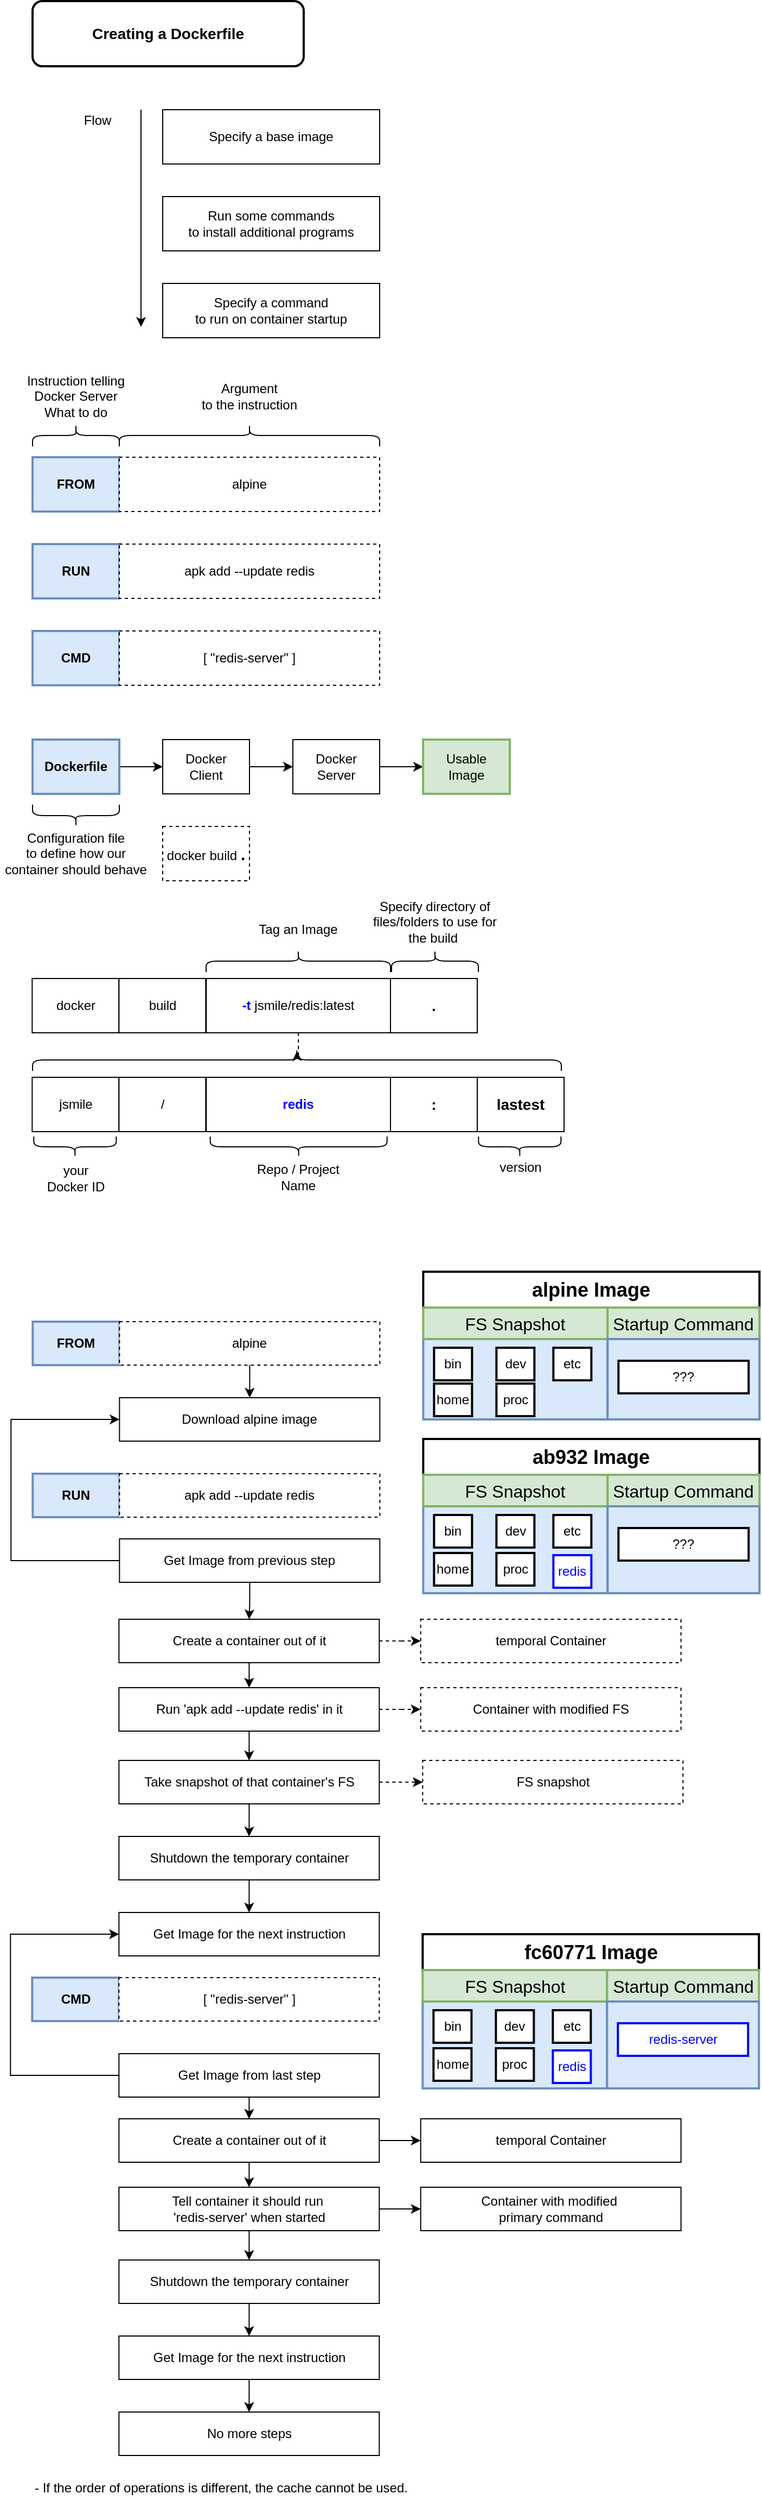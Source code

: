 <mxfile version="12.5.8" type="device"><diagram id="Uy5Cbin3FqZCIpAdYSjc" name="Page-1"><mxGraphModel dx="1436" dy="677" grid="1" gridSize="10" guides="1" tooltips="1" connect="1" arrows="1" fold="1" page="1" pageScale="1" pageWidth="827" pageHeight="1169" math="0" shadow="0"><root><mxCell id="0"/><mxCell id="1" parent="0"/><mxCell id="kt8GUu6DFn0lMNwV5Ej0-1" value="Specify a base image" style="rounded=0;whiteSpace=wrap;html=1;fontSize=12;" vertex="1" parent="1"><mxGeometry x="160" y="120" width="200" height="50" as="geometry"/></mxCell><mxCell id="kt8GUu6DFn0lMNwV5Ej0-2" value="Run some commands &lt;br style=&quot;font-size: 12px;&quot;&gt;to install additional programs" style="rounded=0;whiteSpace=wrap;html=1;fontSize=12;" vertex="1" parent="1"><mxGeometry x="160" y="200" width="200" height="50" as="geometry"/></mxCell><mxCell id="kt8GUu6DFn0lMNwV5Ej0-3" value="Specify a command &lt;br style=&quot;font-size: 12px;&quot;&gt;to run on container startup" style="rounded=0;whiteSpace=wrap;html=1;fontSize=12;" vertex="1" parent="1"><mxGeometry x="160" y="280" width="200" height="50" as="geometry"/></mxCell><mxCell id="kt8GUu6DFn0lMNwV5Ej0-4" value="" style="endArrow=classic;html=1;fontSize=12;" edge="1" parent="1"><mxGeometry width="50" height="50" relative="1" as="geometry"><mxPoint x="140" y="120" as="sourcePoint"/><mxPoint x="140" y="320" as="targetPoint"/></mxGeometry></mxCell><mxCell id="kt8GUu6DFn0lMNwV5Ej0-5" value="Flow" style="text;html=1;strokeColor=none;fillColor=none;align=center;verticalAlign=middle;whiteSpace=wrap;rounded=0;fontSize=12;" vertex="1" parent="1"><mxGeometry x="80" y="120" width="40" height="20" as="geometry"/></mxCell><mxCell id="kt8GUu6DFn0lMNwV5Ej0-7" value="&lt;font style=&quot;font-size: 14px&quot;&gt;&lt;b&gt;Creating a Dockerfile&lt;/b&gt;&lt;/font&gt;" style="rounded=1;whiteSpace=wrap;html=1;strokeWidth=2;" vertex="1" parent="1"><mxGeometry x="40" y="20" width="250" height="60" as="geometry"/></mxCell><mxCell id="kt8GUu6DFn0lMNwV5Ej0-8" value="FROM" style="rounded=0;whiteSpace=wrap;html=1;fontSize=12;fillColor=#dae8fc;strokeColor=#6c8ebf;strokeWidth=2;fontStyle=1" vertex="1" parent="1"><mxGeometry x="40" y="440" width="80" height="50" as="geometry"/></mxCell><mxCell id="kt8GUu6DFn0lMNwV5Ej0-9" value="alpine" style="rounded=0;whiteSpace=wrap;html=1;fontSize=12;dashed=1;" vertex="1" parent="1"><mxGeometry x="120" y="440" width="240" height="50" as="geometry"/></mxCell><mxCell id="kt8GUu6DFn0lMNwV5Ej0-10" value="" style="shape=curlyBracket;whiteSpace=wrap;html=1;rounded=1;strokeWidth=1;fontSize=12;rotation=90;" vertex="1" parent="1"><mxGeometry x="70" y="380" width="20" height="80" as="geometry"/></mxCell><mxCell id="kt8GUu6DFn0lMNwV5Ej0-11" value="Instruction telling Docker Server&lt;br&gt;What to do" style="text;html=1;strokeColor=none;fillColor=none;align=center;verticalAlign=middle;whiteSpace=wrap;rounded=0;fontSize=12;" vertex="1" parent="1"><mxGeometry x="20" y="359" width="120" height="50" as="geometry"/></mxCell><mxCell id="kt8GUu6DFn0lMNwV5Ej0-13" value="" style="shape=curlyBracket;whiteSpace=wrap;html=1;rounded=1;strokeWidth=1;fontSize=12;rotation=90;" vertex="1" parent="1"><mxGeometry x="230" y="300" width="20" height="240" as="geometry"/></mxCell><mxCell id="kt8GUu6DFn0lMNwV5Ej0-14" value="Argument &lt;br&gt;to the instruction" style="text;html=1;strokeColor=none;fillColor=none;align=center;verticalAlign=middle;whiteSpace=wrap;rounded=0;fontSize=12;" vertex="1" parent="1"><mxGeometry x="180" y="359" width="120" height="50" as="geometry"/></mxCell><mxCell id="kt8GUu6DFn0lMNwV5Ej0-15" value="RUN" style="rounded=0;whiteSpace=wrap;html=1;fontSize=12;fillColor=#dae8fc;strokeColor=#6c8ebf;strokeWidth=2;fontStyle=1" vertex="1" parent="1"><mxGeometry x="40" y="520" width="80" height="50" as="geometry"/></mxCell><mxCell id="kt8GUu6DFn0lMNwV5Ej0-16" value="apk add --update redis" style="rounded=0;whiteSpace=wrap;html=1;fontSize=12;dashed=1;" vertex="1" parent="1"><mxGeometry x="120" y="520" width="240" height="50" as="geometry"/></mxCell><mxCell id="kt8GUu6DFn0lMNwV5Ej0-17" value="CMD" style="rounded=0;whiteSpace=wrap;html=1;fontSize=12;fillColor=#dae8fc;strokeColor=#6c8ebf;strokeWidth=2;fontStyle=1" vertex="1" parent="1"><mxGeometry x="40" y="600" width="80" height="50" as="geometry"/></mxCell><mxCell id="kt8GUu6DFn0lMNwV5Ej0-18" value="[ &quot;redis-server&quot; ]" style="rounded=0;whiteSpace=wrap;html=1;fontSize=12;dashed=1;" vertex="1" parent="1"><mxGeometry x="120" y="600" width="240" height="50" as="geometry"/></mxCell><mxCell id="kt8GUu6DFn0lMNwV5Ej0-25" style="edgeStyle=orthogonalEdgeStyle;rounded=0;orthogonalLoop=1;jettySize=auto;html=1;entryX=0;entryY=0.5;entryDx=0;entryDy=0;fontSize=12;" edge="1" parent="1" source="kt8GUu6DFn0lMNwV5Ej0-19" target="kt8GUu6DFn0lMNwV5Ej0-21"><mxGeometry relative="1" as="geometry"/></mxCell><mxCell id="kt8GUu6DFn0lMNwV5Ej0-19" value="Dockerfile" style="rounded=0;whiteSpace=wrap;html=1;fontSize=12;fillColor=#dae8fc;strokeColor=#6c8ebf;strokeWidth=2;fontStyle=1" vertex="1" parent="1"><mxGeometry x="40" y="700" width="80" height="50" as="geometry"/></mxCell><mxCell id="kt8GUu6DFn0lMNwV5Ej0-26" style="edgeStyle=orthogonalEdgeStyle;rounded=0;orthogonalLoop=1;jettySize=auto;html=1;entryX=0;entryY=0.5;entryDx=0;entryDy=0;fontSize=12;" edge="1" parent="1" source="kt8GUu6DFn0lMNwV5Ej0-21" target="kt8GUu6DFn0lMNwV5Ej0-22"><mxGeometry relative="1" as="geometry"/></mxCell><mxCell id="kt8GUu6DFn0lMNwV5Ej0-21" value="Docker&lt;br&gt;Client" style="rounded=0;whiteSpace=wrap;html=1;strokeWidth=1;fontSize=12;" vertex="1" parent="1"><mxGeometry x="160" y="700" width="80" height="50" as="geometry"/></mxCell><mxCell id="kt8GUu6DFn0lMNwV5Ej0-27" style="edgeStyle=orthogonalEdgeStyle;rounded=0;orthogonalLoop=1;jettySize=auto;html=1;entryX=0;entryY=0.5;entryDx=0;entryDy=0;fontSize=12;" edge="1" parent="1" source="kt8GUu6DFn0lMNwV5Ej0-22" target="kt8GUu6DFn0lMNwV5Ej0-23"><mxGeometry relative="1" as="geometry"/></mxCell><mxCell id="kt8GUu6DFn0lMNwV5Ej0-22" value="Docker&lt;br&gt;Server" style="rounded=0;whiteSpace=wrap;html=1;strokeWidth=1;fontSize=12;" vertex="1" parent="1"><mxGeometry x="280" y="700" width="80" height="50" as="geometry"/></mxCell><mxCell id="kt8GUu6DFn0lMNwV5Ej0-23" value="Usable&lt;br&gt;Image" style="rounded=0;whiteSpace=wrap;html=1;strokeWidth=2;fontSize=12;fillColor=#d5e8d4;strokeColor=#82b366;" vertex="1" parent="1"><mxGeometry x="400" y="700" width="80" height="50" as="geometry"/></mxCell><mxCell id="kt8GUu6DFn0lMNwV5Ej0-28" value="" style="shape=curlyBracket;whiteSpace=wrap;html=1;rounded=1;strokeWidth=1;fontSize=12;rotation=-90;" vertex="1" parent="1"><mxGeometry x="70" y="730" width="20" height="80" as="geometry"/></mxCell><mxCell id="kt8GUu6DFn0lMNwV5Ej0-29" value="Configuration file&lt;br&gt;to define how our container should behave" style="text;html=1;strokeColor=none;fillColor=none;align=center;verticalAlign=middle;whiteSpace=wrap;rounded=0;fontSize=12;" vertex="1" parent="1"><mxGeometry x="10" y="780" width="140" height="50" as="geometry"/></mxCell><mxCell id="kt8GUu6DFn0lMNwV5Ej0-30" value="docker build &lt;b&gt;&lt;font style=&quot;font-size: 15px&quot;&gt;.&lt;/font&gt;&lt;/b&gt;" style="rounded=0;whiteSpace=wrap;html=1;fontSize=12;dashed=1;" vertex="1" parent="1"><mxGeometry x="160" y="780" width="80" height="50" as="geometry"/></mxCell><mxCell id="kt8GUu6DFn0lMNwV5Ej0-31" value="FROM" style="rounded=0;whiteSpace=wrap;html=1;fontSize=12;fillColor=#dae8fc;strokeColor=#6c8ebf;strokeWidth=2;fontStyle=1" vertex="1" parent="1"><mxGeometry x="40.17" y="1236" width="80" height="40" as="geometry"/></mxCell><mxCell id="kt8GUu6DFn0lMNwV5Ej0-35" style="edgeStyle=orthogonalEdgeStyle;rounded=0;orthogonalLoop=1;jettySize=auto;html=1;entryX=0.5;entryY=0;entryDx=0;entryDy=0;fontSize=12;" edge="1" parent="1" source="kt8GUu6DFn0lMNwV5Ej0-32" target="kt8GUu6DFn0lMNwV5Ej0-34"><mxGeometry relative="1" as="geometry"/></mxCell><mxCell id="kt8GUu6DFn0lMNwV5Ej0-32" value="alpine" style="rounded=0;whiteSpace=wrap;html=1;fontSize=12;dashed=1;" vertex="1" parent="1"><mxGeometry x="120.17" y="1236" width="240" height="40" as="geometry"/></mxCell><mxCell id="kt8GUu6DFn0lMNwV5Ej0-34" value="Download alpine image" style="rounded=0;whiteSpace=wrap;html=1;fontSize=12;" vertex="1" parent="1"><mxGeometry x="120.17" y="1306" width="240" height="40" as="geometry"/></mxCell><mxCell id="kt8GUu6DFn0lMNwV5Ej0-36" value="RUN" style="rounded=0;whiteSpace=wrap;html=1;fontSize=12;fillColor=#dae8fc;strokeColor=#6c8ebf;strokeWidth=2;fontStyle=1" vertex="1" parent="1"><mxGeometry x="40.17" y="1376" width="80" height="40" as="geometry"/></mxCell><mxCell id="kt8GUu6DFn0lMNwV5Ej0-37" value="apk add --update redis" style="rounded=0;whiteSpace=wrap;html=1;fontSize=12;dashed=1;" vertex="1" parent="1"><mxGeometry x="120.17" y="1376" width="240" height="40" as="geometry"/></mxCell><mxCell id="kt8GUu6DFn0lMNwV5Ej0-40" style="edgeStyle=orthogonalEdgeStyle;rounded=0;orthogonalLoop=1;jettySize=auto;html=1;entryX=0;entryY=0.5;entryDx=0;entryDy=0;fontSize=12;exitX=0;exitY=0.5;exitDx=0;exitDy=0;" edge="1" parent="1" source="kt8GUu6DFn0lMNwV5Ej0-38" target="kt8GUu6DFn0lMNwV5Ej0-34"><mxGeometry relative="1" as="geometry"><Array as="points"><mxPoint x="20.17" y="1456"/><mxPoint x="20.17" y="1326"/></Array></mxGeometry></mxCell><mxCell id="kt8GUu6DFn0lMNwV5Ej0-45" style="edgeStyle=orthogonalEdgeStyle;rounded=0;orthogonalLoop=1;jettySize=auto;html=1;entryX=0.5;entryY=0;entryDx=0;entryDy=0;fontSize=12;" edge="1" parent="1" source="kt8GUu6DFn0lMNwV5Ej0-38" target="kt8GUu6DFn0lMNwV5Ej0-41"><mxGeometry relative="1" as="geometry"/></mxCell><mxCell id="kt8GUu6DFn0lMNwV5Ej0-38" value="Get Image from previous step" style="rounded=0;whiteSpace=wrap;html=1;fontSize=12;" vertex="1" parent="1"><mxGeometry x="120.17" y="1436" width="240" height="40" as="geometry"/></mxCell><mxCell id="kt8GUu6DFn0lMNwV5Ej0-48" style="edgeStyle=orthogonalEdgeStyle;rounded=0;orthogonalLoop=1;jettySize=auto;html=1;entryX=0;entryY=0.5;entryDx=0;entryDy=0;fontSize=12;dashed=1;" edge="1" parent="1" source="kt8GUu6DFn0lMNwV5Ej0-41" target="kt8GUu6DFn0lMNwV5Ej0-42"><mxGeometry relative="1" as="geometry"/></mxCell><mxCell id="kt8GUu6DFn0lMNwV5Ej0-53" style="edgeStyle=orthogonalEdgeStyle;rounded=0;orthogonalLoop=1;jettySize=auto;html=1;entryX=0.5;entryY=0;entryDx=0;entryDy=0;fontSize=12;" edge="1" parent="1" source="kt8GUu6DFn0lMNwV5Ej0-41" target="kt8GUu6DFn0lMNwV5Ej0-46"><mxGeometry relative="1" as="geometry"/></mxCell><mxCell id="kt8GUu6DFn0lMNwV5Ej0-41" value="Create a container out of it" style="rounded=0;whiteSpace=wrap;html=1;fontSize=12;" vertex="1" parent="1"><mxGeometry x="119.67" y="1510" width="240" height="40" as="geometry"/></mxCell><mxCell id="kt8GUu6DFn0lMNwV5Ej0-42" value="temporal Container" style="rounded=0;whiteSpace=wrap;html=1;fontSize=12;dashed=1;" vertex="1" parent="1"><mxGeometry x="397.82" y="1510" width="240" height="40" as="geometry"/></mxCell><mxCell id="kt8GUu6DFn0lMNwV5Ej0-49" style="edgeStyle=orthogonalEdgeStyle;rounded=0;orthogonalLoop=1;jettySize=auto;html=1;entryX=0;entryY=0.5;entryDx=0;entryDy=0;fontSize=12;dashed=1;" edge="1" parent="1" source="kt8GUu6DFn0lMNwV5Ej0-46" target="kt8GUu6DFn0lMNwV5Ej0-47"><mxGeometry relative="1" as="geometry"/></mxCell><mxCell id="kt8GUu6DFn0lMNwV5Ej0-54" style="edgeStyle=orthogonalEdgeStyle;rounded=0;orthogonalLoop=1;jettySize=auto;html=1;entryX=0.5;entryY=0;entryDx=0;entryDy=0;fontSize=12;" edge="1" parent="1" source="kt8GUu6DFn0lMNwV5Ej0-46" target="kt8GUu6DFn0lMNwV5Ej0-50"><mxGeometry relative="1" as="geometry"/></mxCell><mxCell id="kt8GUu6DFn0lMNwV5Ej0-46" value="Run 'apk add --update redis' in it" style="rounded=0;whiteSpace=wrap;html=1;fontSize=12;" vertex="1" parent="1"><mxGeometry x="119.67" y="1573" width="240" height="40" as="geometry"/></mxCell><mxCell id="kt8GUu6DFn0lMNwV5Ej0-47" value="Container with modified FS" style="rounded=0;whiteSpace=wrap;html=1;fontSize=12;dashed=1;" vertex="1" parent="1"><mxGeometry x="397.82" y="1573" width="240" height="40" as="geometry"/></mxCell><mxCell id="kt8GUu6DFn0lMNwV5Ej0-52" style="edgeStyle=orthogonalEdgeStyle;rounded=0;orthogonalLoop=1;jettySize=auto;html=1;entryX=0;entryY=0.5;entryDx=0;entryDy=0;fontSize=12;dashed=1;" edge="1" parent="1" source="kt8GUu6DFn0lMNwV5Ej0-50" target="kt8GUu6DFn0lMNwV5Ej0-51"><mxGeometry relative="1" as="geometry"/></mxCell><mxCell id="kt8GUu6DFn0lMNwV5Ej0-56" style="edgeStyle=orthogonalEdgeStyle;rounded=0;orthogonalLoop=1;jettySize=auto;html=1;entryX=0.5;entryY=0;entryDx=0;entryDy=0;fontSize=12;" edge="1" parent="1" source="kt8GUu6DFn0lMNwV5Ej0-50" target="kt8GUu6DFn0lMNwV5Ej0-55"><mxGeometry relative="1" as="geometry"/></mxCell><mxCell id="kt8GUu6DFn0lMNwV5Ej0-50" value="Take snapshot of that container's FS" style="rounded=0;whiteSpace=wrap;html=1;fontSize=12;" vertex="1" parent="1"><mxGeometry x="119.67" y="1640" width="240" height="40" as="geometry"/></mxCell><mxCell id="kt8GUu6DFn0lMNwV5Ej0-51" value="FS snapshot" style="rounded=0;whiteSpace=wrap;html=1;fontSize=12;dashed=1;" vertex="1" parent="1"><mxGeometry x="399.67" y="1640" width="240" height="40" as="geometry"/></mxCell><mxCell id="kt8GUu6DFn0lMNwV5Ej0-60" style="edgeStyle=orthogonalEdgeStyle;rounded=0;orthogonalLoop=1;jettySize=auto;html=1;entryX=0.5;entryY=0;entryDx=0;entryDy=0;fontSize=12;" edge="1" parent="1" source="kt8GUu6DFn0lMNwV5Ej0-55" target="kt8GUu6DFn0lMNwV5Ej0-59"><mxGeometry relative="1" as="geometry"/></mxCell><mxCell id="kt8GUu6DFn0lMNwV5Ej0-55" value="Shutdown the temporary container" style="rounded=0;whiteSpace=wrap;html=1;fontSize=12;" vertex="1" parent="1"><mxGeometry x="119.67" y="1710" width="240" height="40" as="geometry"/></mxCell><mxCell id="kt8GUu6DFn0lMNwV5Ej0-57" value="CMD" style="rounded=0;whiteSpace=wrap;html=1;fontSize=12;fillColor=#dae8fc;strokeColor=#6c8ebf;strokeWidth=2;fontStyle=1" vertex="1" parent="1"><mxGeometry x="39.67" y="1840" width="80" height="40" as="geometry"/></mxCell><mxCell id="kt8GUu6DFn0lMNwV5Ej0-58" value="[ &quot;redis-server&quot; ]" style="rounded=0;whiteSpace=wrap;html=1;fontSize=12;dashed=1;" vertex="1" parent="1"><mxGeometry x="119.67" y="1840" width="240" height="40" as="geometry"/></mxCell><mxCell id="kt8GUu6DFn0lMNwV5Ej0-59" value="Get Image for the next instruction" style="rounded=0;whiteSpace=wrap;html=1;fontSize=12;" vertex="1" parent="1"><mxGeometry x="119.67" y="1780" width="240" height="40" as="geometry"/></mxCell><mxCell id="kt8GUu6DFn0lMNwV5Ej0-61" style="edgeStyle=orthogonalEdgeStyle;rounded=0;orthogonalLoop=1;jettySize=auto;html=1;entryX=0.5;entryY=0;entryDx=0;entryDy=0;fontSize=12;" edge="1" parent="1" source="kt8GUu6DFn0lMNwV5Ej0-62" target="kt8GUu6DFn0lMNwV5Ej0-65"><mxGeometry relative="1" as="geometry"/></mxCell><mxCell id="kt8GUu6DFn0lMNwV5Ej0-78" style="edgeStyle=orthogonalEdgeStyle;rounded=0;orthogonalLoop=1;jettySize=auto;html=1;entryX=0;entryY=0.5;entryDx=0;entryDy=0;fontSize=12;exitX=0;exitY=0.5;exitDx=0;exitDy=0;" edge="1" parent="1" source="kt8GUu6DFn0lMNwV5Ej0-62" target="kt8GUu6DFn0lMNwV5Ej0-59"><mxGeometry relative="1" as="geometry"><Array as="points"><mxPoint x="19.67" y="1930"/><mxPoint x="19.67" y="1800"/></Array></mxGeometry></mxCell><mxCell id="kt8GUu6DFn0lMNwV5Ej0-62" value="Get Image from last step" style="rounded=0;whiteSpace=wrap;html=1;fontSize=12;" vertex="1" parent="1"><mxGeometry x="119.67" y="1910" width="240" height="40" as="geometry"/></mxCell><mxCell id="kt8GUu6DFn0lMNwV5Ej0-63" style="edgeStyle=orthogonalEdgeStyle;rounded=0;orthogonalLoop=1;jettySize=auto;html=1;entryX=0;entryY=0.5;entryDx=0;entryDy=0;fontSize=12;" edge="1" parent="1" source="kt8GUu6DFn0lMNwV5Ej0-65" target="kt8GUu6DFn0lMNwV5Ej0-66"><mxGeometry relative="1" as="geometry"/></mxCell><mxCell id="kt8GUu6DFn0lMNwV5Ej0-64" style="edgeStyle=orthogonalEdgeStyle;rounded=0;orthogonalLoop=1;jettySize=auto;html=1;entryX=0.5;entryY=0;entryDx=0;entryDy=0;fontSize=12;" edge="1" parent="1" source="kt8GUu6DFn0lMNwV5Ej0-65" target="kt8GUu6DFn0lMNwV5Ej0-69"><mxGeometry relative="1" as="geometry"/></mxCell><mxCell id="kt8GUu6DFn0lMNwV5Ej0-65" value="Create a container out of it" style="rounded=0;whiteSpace=wrap;html=1;fontSize=12;" vertex="1" parent="1"><mxGeometry x="119.67" y="1970" width="240" height="40" as="geometry"/></mxCell><mxCell id="kt8GUu6DFn0lMNwV5Ej0-66" value="temporal Container" style="rounded=0;whiteSpace=wrap;html=1;fontSize=12;" vertex="1" parent="1"><mxGeometry x="397.82" y="1970" width="240" height="40" as="geometry"/></mxCell><mxCell id="kt8GUu6DFn0lMNwV5Ej0-67" style="edgeStyle=orthogonalEdgeStyle;rounded=0;orthogonalLoop=1;jettySize=auto;html=1;entryX=0;entryY=0.5;entryDx=0;entryDy=0;fontSize=12;" edge="1" parent="1" source="kt8GUu6DFn0lMNwV5Ej0-69" target="kt8GUu6DFn0lMNwV5Ej0-70"><mxGeometry relative="1" as="geometry"/></mxCell><mxCell id="kt8GUu6DFn0lMNwV5Ej0-68" style="edgeStyle=orthogonalEdgeStyle;rounded=0;orthogonalLoop=1;jettySize=auto;html=1;entryX=0.5;entryY=0;entryDx=0;entryDy=0;fontSize=12;" edge="1" parent="1" source="kt8GUu6DFn0lMNwV5Ej0-69" target="kt8GUu6DFn0lMNwV5Ej0-73"><mxGeometry relative="1" as="geometry"/></mxCell><mxCell id="kt8GUu6DFn0lMNwV5Ej0-69" value="Tell container it should run&amp;nbsp;&lt;br&gt;'redis-server' when started" style="rounded=0;whiteSpace=wrap;html=1;fontSize=12;" vertex="1" parent="1"><mxGeometry x="119.67" y="2033" width="240" height="40" as="geometry"/></mxCell><mxCell id="kt8GUu6DFn0lMNwV5Ej0-70" value="Container with modified&amp;nbsp;&lt;br&gt;primary command" style="rounded=0;whiteSpace=wrap;html=1;fontSize=12;" vertex="1" parent="1"><mxGeometry x="397.82" y="2033" width="240" height="40" as="geometry"/></mxCell><mxCell id="kt8GUu6DFn0lMNwV5Ej0-72" style="edgeStyle=orthogonalEdgeStyle;rounded=0;orthogonalLoop=1;jettySize=auto;html=1;entryX=0.5;entryY=0;entryDx=0;entryDy=0;fontSize=12;" edge="1" parent="1" source="kt8GUu6DFn0lMNwV5Ej0-73" target="kt8GUu6DFn0lMNwV5Ej0-76"><mxGeometry relative="1" as="geometry"/></mxCell><mxCell id="kt8GUu6DFn0lMNwV5Ej0-73" value="Shutdown the temporary container" style="rounded=0;whiteSpace=wrap;html=1;fontSize=12;" vertex="1" parent="1"><mxGeometry x="119.67" y="2100" width="240" height="40" as="geometry"/></mxCell><mxCell id="kt8GUu6DFn0lMNwV5Ej0-75" style="edgeStyle=orthogonalEdgeStyle;rounded=0;orthogonalLoop=1;jettySize=auto;html=1;entryX=0.5;entryY=0;entryDx=0;entryDy=0;fontSize=12;" edge="1" parent="1" source="kt8GUu6DFn0lMNwV5Ej0-76" target="kt8GUu6DFn0lMNwV5Ej0-77"><mxGeometry relative="1" as="geometry"/></mxCell><mxCell id="kt8GUu6DFn0lMNwV5Ej0-76" value="Get Image for the next instruction" style="rounded=0;whiteSpace=wrap;html=1;fontSize=12;" vertex="1" parent="1"><mxGeometry x="119.67" y="2170" width="240" height="40" as="geometry"/></mxCell><mxCell id="kt8GUu6DFn0lMNwV5Ej0-77" value="No more steps" style="rounded=0;whiteSpace=wrap;html=1;fontSize=12;" vertex="1" parent="1"><mxGeometry x="119.67" y="2240" width="240" height="40" as="geometry"/></mxCell><mxCell id="kt8GUu6DFn0lMNwV5Ej0-79" value="" style="rounded=0;whiteSpace=wrap;html=1;strokeWidth=2;fontSize=14;align=center;fillColor=#dae8fc;strokeColor=#6c8ebf;" vertex="1" parent="1"><mxGeometry x="400.17" y="1252" width="170" height="74" as="geometry"/></mxCell><mxCell id="kt8GUu6DFn0lMNwV5Ej0-80" value="alpine Image" style="rounded=0;whiteSpace=wrap;html=1;strokeWidth=2;fontSize=18;align=center;fillColor=#ffffff;strokeColor=#000000;fontStyle=1" vertex="1" parent="1"><mxGeometry x="400.17" y="1190" width="310" height="33" as="geometry"/></mxCell><mxCell id="kt8GUu6DFn0lMNwV5Ej0-81" value="bin" style="rounded=0;whiteSpace=wrap;html=1;strokeWidth=2;fontSize=12;align=center;" vertex="1" parent="1"><mxGeometry x="410.17" y="1260" width="35" height="30" as="geometry"/></mxCell><mxCell id="kt8GUu6DFn0lMNwV5Ej0-82" value="FS Snapshot" style="rounded=0;whiteSpace=wrap;html=1;strokeWidth=2;fontSize=16;align=center;fillColor=#d5e8d4;strokeColor=#82b366;fontStyle=0" vertex="1" parent="1"><mxGeometry x="400.17" y="1223" width="170" height="29" as="geometry"/></mxCell><mxCell id="kt8GUu6DFn0lMNwV5Ej0-83" value="Startup Command" style="rounded=0;whiteSpace=wrap;html=1;strokeWidth=2;fontSize=16;align=center;fillColor=#d5e8d4;strokeColor=#82b366;fontStyle=0" vertex="1" parent="1"><mxGeometry x="570.17" y="1223" width="140" height="29" as="geometry"/></mxCell><mxCell id="kt8GUu6DFn0lMNwV5Ej0-84" value="" style="rounded=0;whiteSpace=wrap;html=1;strokeWidth=2;fontSize=14;align=center;fillColor=#dae8fc;strokeColor=#6c8ebf;" vertex="1" parent="1"><mxGeometry x="570.17" y="1252" width="140" height="74" as="geometry"/></mxCell><mxCell id="kt8GUu6DFn0lMNwV5Ej0-85" value="???" style="rounded=0;whiteSpace=wrap;html=1;strokeWidth=2;fontSize=12;align=center;" vertex="1" parent="1"><mxGeometry x="580.17" y="1272" width="120" height="30" as="geometry"/></mxCell><mxCell id="kt8GUu6DFn0lMNwV5Ej0-86" value="dev" style="rounded=0;whiteSpace=wrap;html=1;strokeWidth=2;fontSize=12;align=center;" vertex="1" parent="1"><mxGeometry x="467.67" y="1260" width="35" height="30" as="geometry"/></mxCell><mxCell id="kt8GUu6DFn0lMNwV5Ej0-87" value="etc" style="rounded=0;whiteSpace=wrap;html=1;strokeWidth=2;fontSize=12;align=center;" vertex="1" parent="1"><mxGeometry x="520.17" y="1260" width="35" height="30" as="geometry"/></mxCell><mxCell id="kt8GUu6DFn0lMNwV5Ej0-89" value="home" style="rounded=0;whiteSpace=wrap;html=1;strokeWidth=2;fontSize=12;align=center;" vertex="1" parent="1"><mxGeometry x="410.17" y="1293" width="35" height="30" as="geometry"/></mxCell><mxCell id="kt8GUu6DFn0lMNwV5Ej0-90" value="proc" style="rounded=0;whiteSpace=wrap;html=1;strokeWidth=2;fontSize=12;align=center;" vertex="1" parent="1"><mxGeometry x="467.67" y="1293" width="35" height="30" as="geometry"/></mxCell><mxCell id="kt8GUu6DFn0lMNwV5Ej0-91" value="" style="rounded=0;whiteSpace=wrap;html=1;strokeWidth=2;fontSize=14;align=center;fillColor=#dae8fc;strokeColor=#6c8ebf;" vertex="1" parent="1"><mxGeometry x="400.17" y="1406" width="170" height="80" as="geometry"/></mxCell><mxCell id="kt8GUu6DFn0lMNwV5Ej0-92" value="ab932 Image" style="rounded=0;whiteSpace=wrap;html=1;strokeWidth=2;fontSize=18;align=center;fillColor=#ffffff;strokeColor=#000000;fontStyle=1" vertex="1" parent="1"><mxGeometry x="400.17" y="1344" width="310" height="33" as="geometry"/></mxCell><mxCell id="kt8GUu6DFn0lMNwV5Ej0-93" value="bin" style="rounded=0;whiteSpace=wrap;html=1;strokeWidth=2;fontSize=12;align=center;" vertex="1" parent="1"><mxGeometry x="410.17" y="1414" width="35" height="30" as="geometry"/></mxCell><mxCell id="kt8GUu6DFn0lMNwV5Ej0-94" value="FS Snapshot" style="rounded=0;whiteSpace=wrap;html=1;strokeWidth=2;fontSize=16;align=center;fillColor=#d5e8d4;strokeColor=#82b366;fontStyle=0" vertex="1" parent="1"><mxGeometry x="400.17" y="1377" width="170" height="29" as="geometry"/></mxCell><mxCell id="kt8GUu6DFn0lMNwV5Ej0-95" value="Startup Command" style="rounded=0;whiteSpace=wrap;html=1;strokeWidth=2;fontSize=16;align=center;fillColor=#d5e8d4;strokeColor=#82b366;fontStyle=0" vertex="1" parent="1"><mxGeometry x="570.17" y="1377" width="140" height="29" as="geometry"/></mxCell><mxCell id="kt8GUu6DFn0lMNwV5Ej0-96" value="" style="rounded=0;whiteSpace=wrap;html=1;strokeWidth=2;fontSize=14;align=center;fillColor=#dae8fc;strokeColor=#6c8ebf;" vertex="1" parent="1"><mxGeometry x="570.17" y="1406" width="140" height="80" as="geometry"/></mxCell><mxCell id="kt8GUu6DFn0lMNwV5Ej0-97" value="???" style="rounded=0;whiteSpace=wrap;html=1;strokeWidth=2;fontSize=12;align=center;" vertex="1" parent="1"><mxGeometry x="580.17" y="1426" width="120" height="30" as="geometry"/></mxCell><mxCell id="kt8GUu6DFn0lMNwV5Ej0-98" value="dev" style="rounded=0;whiteSpace=wrap;html=1;strokeWidth=2;fontSize=12;align=center;" vertex="1" parent="1"><mxGeometry x="467.67" y="1414" width="35" height="30" as="geometry"/></mxCell><mxCell id="kt8GUu6DFn0lMNwV5Ej0-99" value="etc" style="rounded=0;whiteSpace=wrap;html=1;strokeWidth=2;fontSize=12;align=center;" vertex="1" parent="1"><mxGeometry x="520.17" y="1414" width="35" height="30" as="geometry"/></mxCell><mxCell id="kt8GUu6DFn0lMNwV5Ej0-100" value="home" style="rounded=0;whiteSpace=wrap;html=1;strokeWidth=2;fontSize=12;align=center;" vertex="1" parent="1"><mxGeometry x="410.17" y="1449" width="35" height="30" as="geometry"/></mxCell><mxCell id="kt8GUu6DFn0lMNwV5Ej0-101" value="proc" style="rounded=0;whiteSpace=wrap;html=1;strokeWidth=2;fontSize=12;align=center;" vertex="1" parent="1"><mxGeometry x="467.67" y="1449" width="35" height="30" as="geometry"/></mxCell><mxCell id="kt8GUu6DFn0lMNwV5Ej0-102" value="&lt;font color=&quot;#0000ff&quot;&gt;redis&lt;/font&gt;" style="rounded=0;whiteSpace=wrap;html=1;strokeWidth=2;fontSize=12;align=center;strokeColor=#0000FF;" vertex="1" parent="1"><mxGeometry x="520.17" y="1451" width="35" height="30" as="geometry"/></mxCell><mxCell id="kt8GUu6DFn0lMNwV5Ej0-104" value="" style="rounded=0;whiteSpace=wrap;html=1;strokeWidth=2;fontSize=14;align=center;fillColor=#dae8fc;strokeColor=#6c8ebf;" vertex="1" parent="1"><mxGeometry x="399.67" y="1862" width="170" height="80" as="geometry"/></mxCell><mxCell id="kt8GUu6DFn0lMNwV5Ej0-105" value="fc60771 Image" style="rounded=0;whiteSpace=wrap;html=1;strokeWidth=2;fontSize=18;align=center;fillColor=#ffffff;strokeColor=#000000;fontStyle=1" vertex="1" parent="1"><mxGeometry x="399.67" y="1800" width="310" height="33" as="geometry"/></mxCell><mxCell id="kt8GUu6DFn0lMNwV5Ej0-106" value="bin" style="rounded=0;whiteSpace=wrap;html=1;strokeWidth=2;fontSize=12;align=center;" vertex="1" parent="1"><mxGeometry x="409.67" y="1870" width="35" height="30" as="geometry"/></mxCell><mxCell id="kt8GUu6DFn0lMNwV5Ej0-107" value="FS Snapshot" style="rounded=0;whiteSpace=wrap;html=1;strokeWidth=2;fontSize=16;align=center;fillColor=#d5e8d4;strokeColor=#82b366;fontStyle=0" vertex="1" parent="1"><mxGeometry x="399.67" y="1833" width="170" height="29" as="geometry"/></mxCell><mxCell id="kt8GUu6DFn0lMNwV5Ej0-108" value="Startup Command" style="rounded=0;whiteSpace=wrap;html=1;strokeWidth=2;fontSize=16;align=center;fillColor=#d5e8d4;strokeColor=#82b366;fontStyle=0" vertex="1" parent="1"><mxGeometry x="569.67" y="1833" width="140" height="29" as="geometry"/></mxCell><mxCell id="kt8GUu6DFn0lMNwV5Ej0-109" value="" style="rounded=0;whiteSpace=wrap;html=1;strokeWidth=2;fontSize=14;align=center;fillColor=#dae8fc;strokeColor=#6c8ebf;" vertex="1" parent="1"><mxGeometry x="569.67" y="1862" width="140" height="80" as="geometry"/></mxCell><mxCell id="kt8GUu6DFn0lMNwV5Ej0-110" value="redis-server" style="rounded=0;whiteSpace=wrap;html=1;strokeWidth=2;fontSize=12;align=center;fontColor=#0000FF;strokeColor=#0000FF;" vertex="1" parent="1"><mxGeometry x="579.67" y="1882" width="120" height="30" as="geometry"/></mxCell><mxCell id="kt8GUu6DFn0lMNwV5Ej0-111" value="dev" style="rounded=0;whiteSpace=wrap;html=1;strokeWidth=2;fontSize=12;align=center;" vertex="1" parent="1"><mxGeometry x="467.17" y="1870" width="35" height="30" as="geometry"/></mxCell><mxCell id="kt8GUu6DFn0lMNwV5Ej0-112" value="etc" style="rounded=0;whiteSpace=wrap;html=1;strokeWidth=2;fontSize=12;align=center;" vertex="1" parent="1"><mxGeometry x="519.67" y="1870" width="35" height="30" as="geometry"/></mxCell><mxCell id="kt8GUu6DFn0lMNwV5Ej0-113" value="home" style="rounded=0;whiteSpace=wrap;html=1;strokeWidth=2;fontSize=12;align=center;" vertex="1" parent="1"><mxGeometry x="409.67" y="1905" width="35" height="30" as="geometry"/></mxCell><mxCell id="kt8GUu6DFn0lMNwV5Ej0-114" value="proc" style="rounded=0;whiteSpace=wrap;html=1;strokeWidth=2;fontSize=12;align=center;" vertex="1" parent="1"><mxGeometry x="467.17" y="1905" width="35" height="30" as="geometry"/></mxCell><mxCell id="kt8GUu6DFn0lMNwV5Ej0-115" value="&lt;font color=&quot;#0000ff&quot;&gt;redis&lt;/font&gt;" style="rounded=0;whiteSpace=wrap;html=1;strokeWidth=2;fontSize=12;align=center;strokeColor=#0000FF;" vertex="1" parent="1"><mxGeometry x="519.67" y="1907" width="35" height="30" as="geometry"/></mxCell><mxCell id="kt8GUu6DFn0lMNwV5Ej0-116" value="- If the order of operations is different, the cache cannot be used." style="text;html=1;strokeColor=none;fillColor=none;align=left;verticalAlign=middle;whiteSpace=wrap;rounded=0;dashed=1;fontSize=12;" vertex="1" parent="1"><mxGeometry x="39.67" y="2300" width="390" height="20" as="geometry"/></mxCell><mxCell id="kt8GUu6DFn0lMNwV5Ej0-117" value="docker" style="rounded=0;whiteSpace=wrap;html=1;strokeWidth=1;fontSize=12;" vertex="1" parent="1"><mxGeometry x="39.67" y="920" width="80" height="50" as="geometry"/></mxCell><mxCell id="kt8GUu6DFn0lMNwV5Ej0-118" value="build" style="rounded=0;whiteSpace=wrap;html=1;strokeWidth=1;fontSize=12;" vertex="1" parent="1"><mxGeometry x="119.67" y="920" width="80" height="50" as="geometry"/></mxCell><mxCell id="kt8GUu6DFn0lMNwV5Ej0-138" style="edgeStyle=orthogonalEdgeStyle;rounded=0;orthogonalLoop=1;jettySize=auto;html=1;entryX=0.1;entryY=0.5;entryDx=0;entryDy=0;entryPerimeter=0;dashed=1;fontSize=12;fontColor=#0000FF;" edge="1" parent="1" source="kt8GUu6DFn0lMNwV5Ej0-119" target="kt8GUu6DFn0lMNwV5Ej0-128"><mxGeometry relative="1" as="geometry"/></mxCell><mxCell id="kt8GUu6DFn0lMNwV5Ej0-119" value="&lt;font color=&quot;#0000ff&quot;&gt;&lt;b&gt;-t&lt;/b&gt;&lt;/font&gt; jsmile/redis:latest" style="rounded=0;whiteSpace=wrap;html=1;strokeWidth=1;fontSize=12;" vertex="1" parent="1"><mxGeometry x="200.17" y="920" width="169.83" height="50" as="geometry"/></mxCell><mxCell id="kt8GUu6DFn0lMNwV5Ej0-120" value="&lt;b&gt;&lt;font style=&quot;font-size: 14px&quot;&gt;.&lt;/font&gt;&lt;/b&gt;" style="rounded=0;whiteSpace=wrap;html=1;strokeWidth=1;fontSize=12;" vertex="1" parent="1"><mxGeometry x="370" y="920" width="80" height="50" as="geometry"/></mxCell><mxCell id="kt8GUu6DFn0lMNwV5Ej0-122" value="" style="shape=curlyBracket;whiteSpace=wrap;html=1;rounded=1;strokeWidth=1;fontSize=12;rotation=90;" vertex="1" parent="1"><mxGeometry x="275" y="819" width="20" height="170" as="geometry"/></mxCell><mxCell id="kt8GUu6DFn0lMNwV5Ej0-123" value="Tag an Image" style="text;html=1;strokeColor=none;fillColor=none;align=center;verticalAlign=middle;whiteSpace=wrap;rounded=0;fontSize=12;" vertex="1" parent="1"><mxGeometry x="225" y="850" width="120" height="50" as="geometry"/></mxCell><mxCell id="kt8GUu6DFn0lMNwV5Ej0-124" value="jsmile" style="rounded=0;whiteSpace=wrap;html=1;strokeWidth=1;fontSize=12;" vertex="1" parent="1"><mxGeometry x="39.67" y="1011" width="80" height="50" as="geometry"/></mxCell><mxCell id="kt8GUu6DFn0lMNwV5Ej0-125" value="/" style="rounded=0;whiteSpace=wrap;html=1;strokeWidth=1;fontSize=12;" vertex="1" parent="1"><mxGeometry x="119.67" y="1011" width="80" height="50" as="geometry"/></mxCell><mxCell id="kt8GUu6DFn0lMNwV5Ej0-126" value="&lt;font color=&quot;#0000ff&quot;&gt;&lt;b&gt;redis&lt;/b&gt;&lt;/font&gt;" style="rounded=0;whiteSpace=wrap;html=1;strokeWidth=1;fontSize=12;" vertex="1" parent="1"><mxGeometry x="200.17" y="1011" width="169.83" height="50" as="geometry"/></mxCell><mxCell id="kt8GUu6DFn0lMNwV5Ej0-127" value="&lt;b&gt;&lt;font style=&quot;font-size: 14px&quot;&gt;:&lt;/font&gt;&lt;/b&gt;" style="rounded=0;whiteSpace=wrap;html=1;strokeWidth=1;fontSize=12;" vertex="1" parent="1"><mxGeometry x="370" y="1011" width="80" height="50" as="geometry"/></mxCell><mxCell id="kt8GUu6DFn0lMNwV5Ej0-128" value="" style="shape=curlyBracket;whiteSpace=wrap;html=1;rounded=1;strokeWidth=1;fontSize=12;rotation=90;" vertex="1" parent="1"><mxGeometry x="273.75" y="751.25" width="20" height="487.5" as="geometry"/></mxCell><mxCell id="kt8GUu6DFn0lMNwV5Ej0-129" value="&lt;b&gt;&lt;font style=&quot;font-size: 14px&quot;&gt;lastest&lt;/font&gt;&lt;/b&gt;" style="rounded=0;whiteSpace=wrap;html=1;strokeWidth=1;fontSize=12;" vertex="1" parent="1"><mxGeometry x="450" y="1011" width="80" height="50" as="geometry"/></mxCell><mxCell id="kt8GUu6DFn0lMNwV5Ej0-131" value="" style="shape=curlyBracket;whiteSpace=wrap;html=1;rounded=1;strokeWidth=1;fontSize=12;rotation=-90;" vertex="1" parent="1"><mxGeometry x="69.67" y="1037" width="19" height="76" as="geometry"/></mxCell><mxCell id="kt8GUu6DFn0lMNwV5Ej0-132" value="your &lt;br&gt;Docker ID" style="text;html=1;strokeColor=none;fillColor=none;align=center;verticalAlign=middle;whiteSpace=wrap;rounded=0;fontSize=12;" vertex="1" parent="1"><mxGeometry x="39.67" y="1081" width="80.33" height="46" as="geometry"/></mxCell><mxCell id="kt8GUu6DFn0lMNwV5Ej0-133" value="" style="shape=curlyBracket;whiteSpace=wrap;html=1;rounded=1;strokeWidth=1;fontSize=12;rotation=-90;" vertex="1" parent="1"><mxGeometry x="275.83" y="993.5" width="19" height="163" as="geometry"/></mxCell><mxCell id="kt8GUu6DFn0lMNwV5Ej0-134" value="Repo / Project Name" style="text;html=1;strokeColor=none;fillColor=none;align=center;verticalAlign=middle;whiteSpace=wrap;rounded=0;fontSize=12;" vertex="1" parent="1"><mxGeometry x="244.83" y="1081" width="80.33" height="44" as="geometry"/></mxCell><mxCell id="kt8GUu6DFn0lMNwV5Ej0-136" value="" style="shape=curlyBracket;whiteSpace=wrap;html=1;rounded=1;strokeWidth=1;fontSize=12;rotation=-90;" vertex="1" parent="1"><mxGeometry x="479.67" y="1037" width="19" height="76" as="geometry"/></mxCell><mxCell id="kt8GUu6DFn0lMNwV5Ej0-137" value="version" style="text;html=1;strokeColor=none;fillColor=none;align=center;verticalAlign=middle;whiteSpace=wrap;rounded=0;fontSize=12;" vertex="1" parent="1"><mxGeometry x="449.67" y="1071" width="80.33" height="46" as="geometry"/></mxCell><mxCell id="kt8GUu6DFn0lMNwV5Ej0-139" value="" style="shape=curlyBracket;whiteSpace=wrap;html=1;rounded=1;strokeWidth=1;fontSize=12;rotation=90;" vertex="1" parent="1"><mxGeometry x="401" y="864" width="20" height="80" as="geometry"/></mxCell><mxCell id="kt8GUu6DFn0lMNwV5Ej0-140" value="Specify directory of files/folders to use for the build&amp;nbsp;" style="text;html=1;strokeColor=none;fillColor=none;align=center;verticalAlign=middle;whiteSpace=wrap;rounded=0;fontSize=12;" vertex="1" parent="1"><mxGeometry x="351" y="843" width="120" height="50" as="geometry"/></mxCell></root></mxGraphModel></diagram></mxfile>
